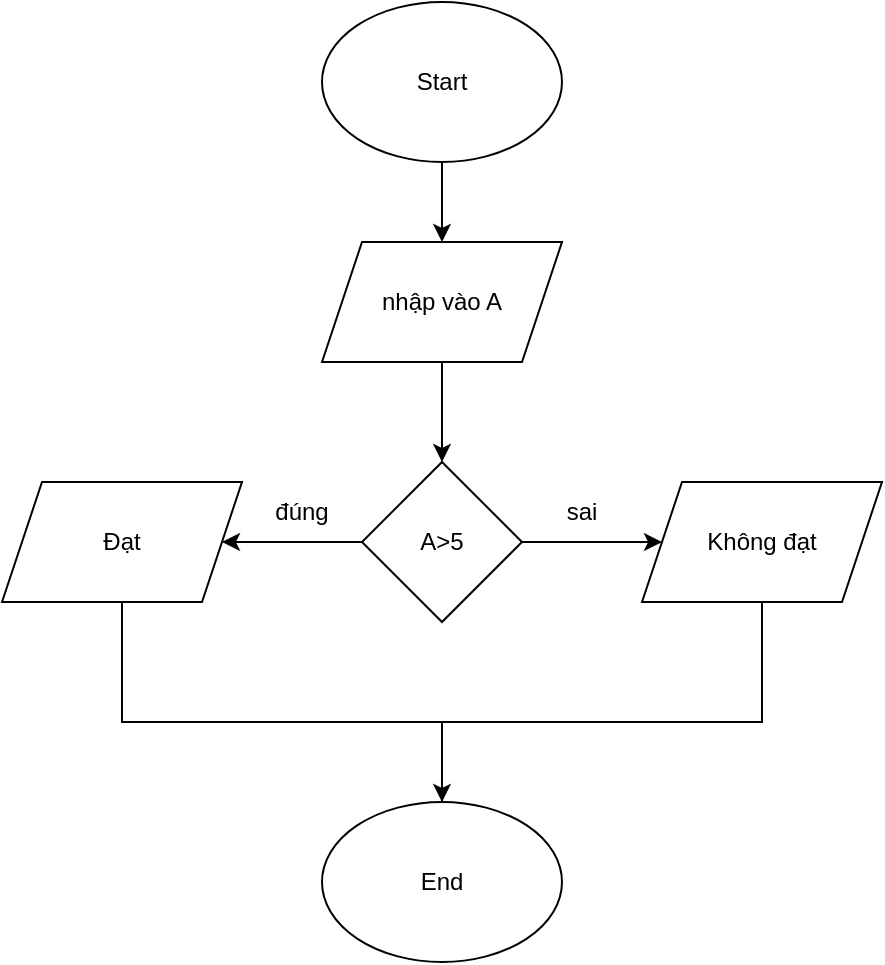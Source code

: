 <mxfile version="24.8.6">
  <diagram name="Trang-1" id="m_lpMQ5EaFyzLsccFVtY">
    <mxGraphModel dx="1050" dy="557" grid="1" gridSize="10" guides="1" tooltips="1" connect="1" arrows="1" fold="1" page="1" pageScale="1" pageWidth="827" pageHeight="1169" math="0" shadow="0">
      <root>
        <mxCell id="0" />
        <mxCell id="1" parent="0" />
        <mxCell id="vqOLy2YUpJs6eWhRHoSE-3" value="" style="edgeStyle=orthogonalEdgeStyle;rounded=0;orthogonalLoop=1;jettySize=auto;html=1;" edge="1" parent="1" source="vqOLy2YUpJs6eWhRHoSE-1" target="vqOLy2YUpJs6eWhRHoSE-2">
          <mxGeometry relative="1" as="geometry" />
        </mxCell>
        <mxCell id="vqOLy2YUpJs6eWhRHoSE-1" value="Start" style="ellipse;whiteSpace=wrap;html=1;" vertex="1" parent="1">
          <mxGeometry x="360" width="120" height="80" as="geometry" />
        </mxCell>
        <mxCell id="vqOLy2YUpJs6eWhRHoSE-5" value="" style="edgeStyle=orthogonalEdgeStyle;rounded=0;orthogonalLoop=1;jettySize=auto;html=1;" edge="1" parent="1" source="vqOLy2YUpJs6eWhRHoSE-2" target="vqOLy2YUpJs6eWhRHoSE-4">
          <mxGeometry relative="1" as="geometry" />
        </mxCell>
        <mxCell id="vqOLy2YUpJs6eWhRHoSE-2" value="nhập vào A" style="shape=parallelogram;perimeter=parallelogramPerimeter;whiteSpace=wrap;html=1;fixedSize=1;" vertex="1" parent="1">
          <mxGeometry x="360" y="120" width="120" height="60" as="geometry" />
        </mxCell>
        <mxCell id="vqOLy2YUpJs6eWhRHoSE-7" value="" style="edgeStyle=orthogonalEdgeStyle;rounded=0;orthogonalLoop=1;jettySize=auto;html=1;" edge="1" parent="1" source="vqOLy2YUpJs6eWhRHoSE-4" target="vqOLy2YUpJs6eWhRHoSE-6">
          <mxGeometry relative="1" as="geometry" />
        </mxCell>
        <mxCell id="vqOLy2YUpJs6eWhRHoSE-9" value="" style="edgeStyle=orthogonalEdgeStyle;rounded=0;orthogonalLoop=1;jettySize=auto;html=1;" edge="1" parent="1" source="vqOLy2YUpJs6eWhRHoSE-4" target="vqOLy2YUpJs6eWhRHoSE-8">
          <mxGeometry relative="1" as="geometry" />
        </mxCell>
        <mxCell id="vqOLy2YUpJs6eWhRHoSE-4" value="A&amp;gt;5" style="rhombus;whiteSpace=wrap;html=1;" vertex="1" parent="1">
          <mxGeometry x="380" y="230" width="80" height="80" as="geometry" />
        </mxCell>
        <mxCell id="vqOLy2YUpJs6eWhRHoSE-16" style="edgeStyle=orthogonalEdgeStyle;rounded=0;orthogonalLoop=1;jettySize=auto;html=1;entryX=1;entryY=0.5;entryDx=0;entryDy=0;" edge="1" parent="1" source="vqOLy2YUpJs6eWhRHoSE-6" target="vqOLy2YUpJs6eWhRHoSE-14">
          <mxGeometry relative="1" as="geometry">
            <Array as="points">
              <mxPoint x="580" y="360" />
              <mxPoint x="420" y="360" />
              <mxPoint x="420" y="440" />
            </Array>
          </mxGeometry>
        </mxCell>
        <mxCell id="vqOLy2YUpJs6eWhRHoSE-6" value="Không đạt" style="shape=parallelogram;perimeter=parallelogramPerimeter;whiteSpace=wrap;html=1;fixedSize=1;" vertex="1" parent="1">
          <mxGeometry x="520" y="240" width="120" height="60" as="geometry" />
        </mxCell>
        <mxCell id="vqOLy2YUpJs6eWhRHoSE-8" value="Đạt" style="shape=parallelogram;perimeter=parallelogramPerimeter;whiteSpace=wrap;html=1;fixedSize=1;" vertex="1" parent="1">
          <mxGeometry x="200" y="240" width="120" height="60" as="geometry" />
        </mxCell>
        <mxCell id="vqOLy2YUpJs6eWhRHoSE-11" value="đúng" style="text;html=1;align=center;verticalAlign=middle;whiteSpace=wrap;rounded=0;" vertex="1" parent="1">
          <mxGeometry x="320" y="240" width="60" height="30" as="geometry" />
        </mxCell>
        <mxCell id="vqOLy2YUpJs6eWhRHoSE-12" value="sai" style="text;html=1;align=center;verticalAlign=middle;whiteSpace=wrap;rounded=0;" vertex="1" parent="1">
          <mxGeometry x="460" y="240" width="60" height="30" as="geometry" />
        </mxCell>
        <mxCell id="vqOLy2YUpJs6eWhRHoSE-14" value="End" style="ellipse;whiteSpace=wrap;html=1;" vertex="1" parent="1">
          <mxGeometry x="360" y="400" width="120" height="80" as="geometry" />
        </mxCell>
        <mxCell id="vqOLy2YUpJs6eWhRHoSE-15" style="edgeStyle=orthogonalEdgeStyle;rounded=0;orthogonalLoop=1;jettySize=auto;html=1;entryX=0.5;entryY=0;entryDx=0;entryDy=0;" edge="1" parent="1" source="vqOLy2YUpJs6eWhRHoSE-8" target="vqOLy2YUpJs6eWhRHoSE-14">
          <mxGeometry relative="1" as="geometry">
            <Array as="points">
              <mxPoint x="260" y="360" />
              <mxPoint x="420" y="360" />
            </Array>
          </mxGeometry>
        </mxCell>
      </root>
    </mxGraphModel>
  </diagram>
</mxfile>
